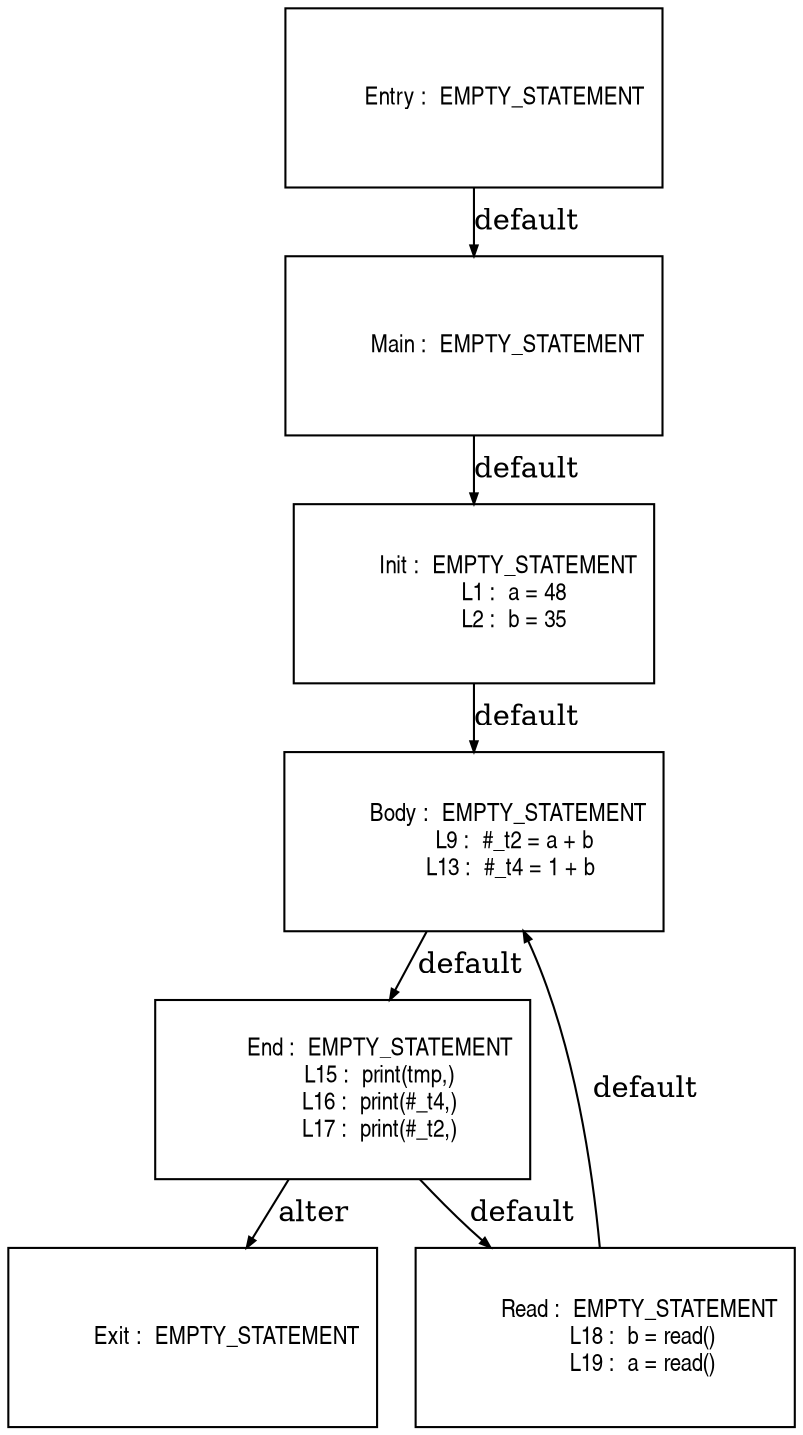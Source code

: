 digraph G {
  ranksep=.25;
  edge [arrowsize=.5]
  node [shape=rectangle, fontname="ArialNarrow",
        fontsize=12,  height=1.2];
  "           Main :  EMPTY_STATEMENT
"; "           Init :  EMPTY_STATEMENT
             L1 :  a = 48
             L2 :  b = 35
"; "           Body :  EMPTY_STATEMENT
             L9 :  #_t2 = a + b
            L13 :  #_t4 = 1 + b
"; "          Entry :  EMPTY_STATEMENT
"; "            End :  EMPTY_STATEMENT
            L15 :  print(tmp,)
            L16 :  print(#_t4,)
            L17 :  print(#_t2,)
"; "           Exit :  EMPTY_STATEMENT
"; "           Read :  EMPTY_STATEMENT
            L18 :  b = read()
            L19 :  a = read()
"; 
  "           Main :  EMPTY_STATEMENT
" -> "           Init :  EMPTY_STATEMENT
             L1 :  a = 48
             L2 :  b = 35
"  [label="default"];
  "           Init :  EMPTY_STATEMENT
             L1 :  a = 48
             L2 :  b = 35
" -> "           Body :  EMPTY_STATEMENT
             L9 :  #_t2 = a + b
            L13 :  #_t4 = 1 + b
"  [label="default"];
  "           Body :  EMPTY_STATEMENT
             L9 :  #_t2 = a + b
            L13 :  #_t4 = 1 + b
" -> "            End :  EMPTY_STATEMENT
            L15 :  print(tmp,)
            L16 :  print(#_t4,)
            L17 :  print(#_t2,)
"  [label="default"];
  "          Entry :  EMPTY_STATEMENT
" -> "           Main :  EMPTY_STATEMENT
"  [label="default"];
  "            End :  EMPTY_STATEMENT
            L15 :  print(tmp,)
            L16 :  print(#_t4,)
            L17 :  print(#_t2,)
" -> "           Read :  EMPTY_STATEMENT
            L18 :  b = read()
            L19 :  a = read()
"  [label="default"];
  "            End :  EMPTY_STATEMENT
            L15 :  print(tmp,)
            L16 :  print(#_t4,)
            L17 :  print(#_t2,)
" -> "           Exit :  EMPTY_STATEMENT
"  [label="alter"];
  "           Read :  EMPTY_STATEMENT
            L18 :  b = read()
            L19 :  a = read()
" -> "           Body :  EMPTY_STATEMENT
             L9 :  #_t2 = a + b
            L13 :  #_t4 = 1 + b
"  [label="default"];
}
